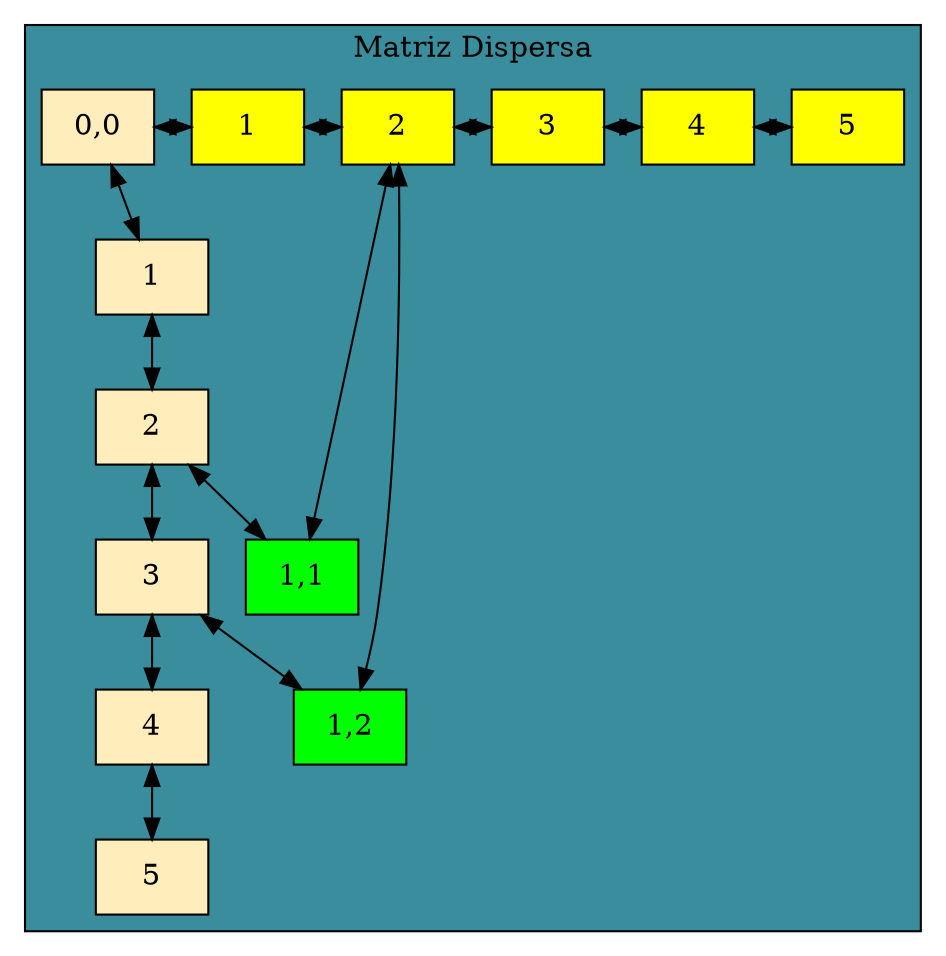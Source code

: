 digraph L {
    node[shape = box  fillcolor =  "#FFEDBB" style = filled ]
    
    subgraph cluster_p{
        label = "Matriz Dispersa"
        bgcolor = "#398D9C"
        raiz[label = "0,0"] 
        edge[dir = "both"]
        /*Aqui creamos las cabeceras de las filas*/
        Fila1[label = "1" , group = 1];
        Fila2[label = "2" , group = 1];
        Fila3[label = "3" , group = 1];
        Fila4[label = "4" , group = 1];
        Fila5[label = "5" , group = 1];
        /*
        Creamos la primer columna solo como nodos
        fila1 -> fila2;
        fila2 -> fila3;
        fila3 -> fila4;
        fila4 -> fila5;

        */
        /*aqui enlazamos los nodos a las filas*/

        Fila1 -> Fila2;
        Fila2 -> Fila3; 
        Fila3 -> Fila4;
        Fila4 -> Fila5;

        //aqui vamos a unir la raiz con las filas y las columnas

        raiz -> Fila1;
        raiz -> Columna1;
        
        /*aqui enlazamos los nodos de las COLUMNAS*/
        Columna1[label = "1" , group = 2, fillcolor=yellow]
        Columna2[label = "2" , group = 3, fillcolor=yellow]
        Columna3[label = "3" , group = 4, fillcolor=yellow]
        Columna4[label = "4" , group = 5, fillcolor=yellow]
        Columna5[label = "5" , group = 6, fillcolor=yellow]
        
        /*aqui enlazaremos los nodos de las cabeceras de las columnas*/
        Columna1 -> Columna2 -> Columna3 -> Columna4 -> Columna5;

        {rank = same ; raiz;Columna1;Columna2;Columna3;Columna4;Columna5}

        Nodo1[label ="1,1" , group = 2, fillcolor = green]
        Columna2 -> Nodo1;
        Fila2 -> Nodo1; 

        Nodo2[label = "1,2", group = 4, fillcolor = green ]
        Columna2 -> Nodo2;
        Fila3 -> Nodo2
        
    }
}